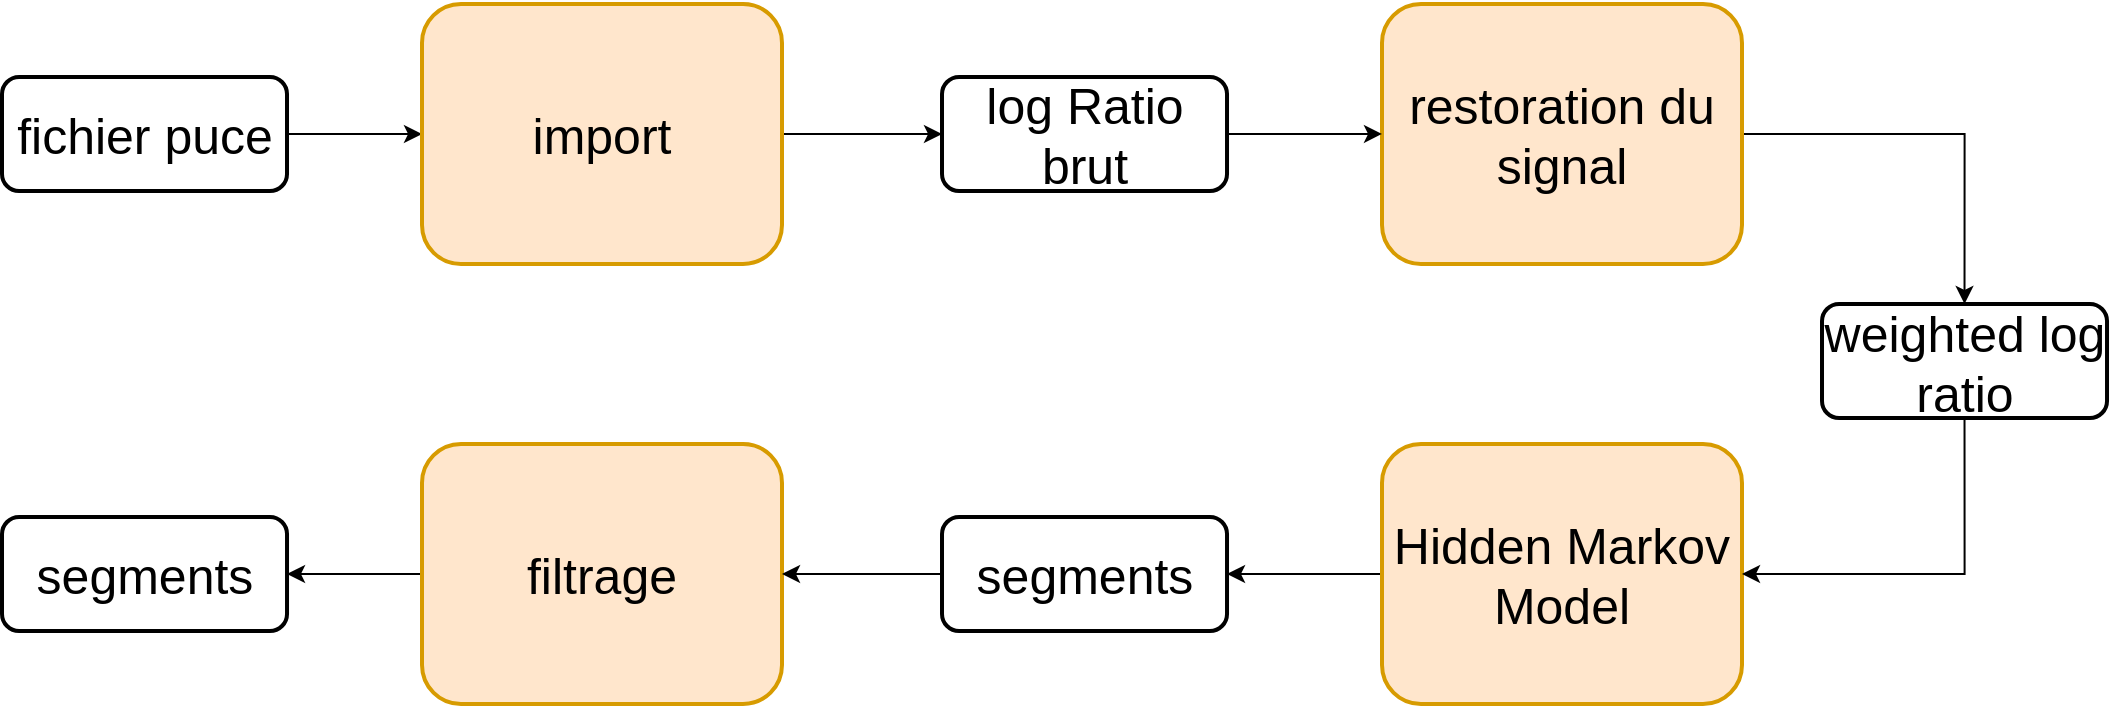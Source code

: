<mxfile version="18.1.1" type="device"><diagram id="C5RBs43oDa-KdzZeNtuy" name="Page-1"><mxGraphModel dx="44" dy="542" grid="1" gridSize="10" guides="1" tooltips="1" connect="1" arrows="1" fold="1" page="0" pageScale="1" pageWidth="827" pageHeight="1169" math="0" shadow="0"><root><mxCell id="WIyWlLk6GJQsqaUBKTNV-0"/><mxCell id="WIyWlLk6GJQsqaUBKTNV-1" parent="WIyWlLk6GJQsqaUBKTNV-0"/><mxCell id="WGFOL4mzrwTQaC1ltKRM-14" style="edgeStyle=orthogonalEdgeStyle;rounded=0;orthogonalLoop=1;jettySize=auto;html=1;exitX=1;exitY=0.5;exitDx=0;exitDy=0;entryX=0;entryY=0.5;entryDx=0;entryDy=0;" parent="WIyWlLk6GJQsqaUBKTNV-1" edge="1"><mxGeometry relative="1" as="geometry"><mxPoint x="3310.005" y="958.511" as="targetPoint"/></mxGeometry></mxCell><mxCell id="WGFOL4mzrwTQaC1ltKRM-2" style="edgeStyle=orthogonalEdgeStyle;rounded=0;orthogonalLoop=1;jettySize=auto;html=1;exitX=1;exitY=0.5;exitDx=0;exitDy=0;entryX=0;entryY=0.5;entryDx=0;entryDy=0;" parent="WIyWlLk6GJQsqaUBKTNV-1" edge="1"><mxGeometry relative="1" as="geometry"><mxPoint x="3110" y="796.805" as="targetPoint"/></mxGeometry></mxCell><mxCell id="WGFOL4mzrwTQaC1ltKRM-16" style="edgeStyle=orthogonalEdgeStyle;rounded=0;orthogonalLoop=1;jettySize=auto;html=1;exitX=1;exitY=0.5;exitDx=0;exitDy=0;entryX=0;entryY=0.5;entryDx=0;entryDy=0;" parent="WIyWlLk6GJQsqaUBKTNV-1" edge="1"><mxGeometry relative="1" as="geometry"><mxPoint x="4970" y="825" as="sourcePoint"/></mxGeometry></mxCell><mxCell id="wzF6eiaHb_iOGBfWOQUi-49" style="edgeStyle=orthogonalEdgeStyle;rounded=0;orthogonalLoop=1;jettySize=auto;html=1;exitX=1;exitY=0.5;exitDx=0;exitDy=0;entryX=0.5;entryY=0;entryDx=0;entryDy=0;" edge="1" parent="WIyWlLk6GJQsqaUBKTNV-1" source="wzF6eiaHb_iOGBfWOQUi-1" target="wzF6eiaHb_iOGBfWOQUi-11"><mxGeometry relative="1" as="geometry"/></mxCell><mxCell id="wzF6eiaHb_iOGBfWOQUi-1" value="restoration du signal" style="rounded=1;whiteSpace=wrap;html=1;shadow=0;fontFamily=Helvetica;fontSize=25;fontColor=default;align=center;strokeColor=#d79b00;strokeWidth=2;fillColor=#ffe6cc;" vertex="1" parent="WIyWlLk6GJQsqaUBKTNV-1"><mxGeometry x="3840.0" y="1339.99" width="180" height="130" as="geometry"/></mxCell><mxCell id="wzF6eiaHb_iOGBfWOQUi-2" style="edgeStyle=orthogonalEdgeStyle;rounded=0;orthogonalLoop=1;jettySize=auto;html=1;entryX=0;entryY=0.5;entryDx=0;entryDy=0;fontSize=25;" edge="1" parent="WIyWlLk6GJQsqaUBKTNV-1" source="wzF6eiaHb_iOGBfWOQUi-3" target="wzF6eiaHb_iOGBfWOQUi-7"><mxGeometry relative="1" as="geometry"><mxPoint x="3260.01" y="1253.625" as="targetPoint"/></mxGeometry></mxCell><mxCell id="wzF6eiaHb_iOGBfWOQUi-3" value="fichier puce" style="rounded=1;whiteSpace=wrap;html=1;fontSize=25;glass=0;strokeWidth=2;shadow=0;aspect=fixed;" vertex="1" parent="WIyWlLk6GJQsqaUBKTNV-1"><mxGeometry x="3150" y="1376.504" width="142.507" height="57.003" as="geometry"/></mxCell><mxCell id="wzF6eiaHb_iOGBfWOQUi-47" style="edgeStyle=orthogonalEdgeStyle;rounded=0;orthogonalLoop=1;jettySize=auto;html=1;entryX=1;entryY=0.5;entryDx=0;entryDy=0;" edge="1" parent="WIyWlLk6GJQsqaUBKTNV-1" source="wzF6eiaHb_iOGBfWOQUi-5" target="wzF6eiaHb_iOGBfWOQUi-26"><mxGeometry relative="1" as="geometry"/></mxCell><mxCell id="wzF6eiaHb_iOGBfWOQUi-5" value="Hidden Markov Model" style="rounded=1;whiteSpace=wrap;html=1;shadow=0;fontFamily=Helvetica;fontSize=25;fontColor=default;align=center;strokeColor=#d79b00;strokeWidth=2;fillColor=#ffe6cc;" vertex="1" parent="WIyWlLk6GJQsqaUBKTNV-1"><mxGeometry x="3840.0" y="1560" width="180" height="130" as="geometry"/></mxCell><mxCell id="wzF6eiaHb_iOGBfWOQUi-6" style="edgeStyle=orthogonalEdgeStyle;rounded=0;orthogonalLoop=1;jettySize=auto;html=1;exitX=1;exitY=0.5;exitDx=0;exitDy=0;entryX=0;entryY=0.5;entryDx=0;entryDy=0;fontSize=25;" edge="1" parent="WIyWlLk6GJQsqaUBKTNV-1" source="wzF6eiaHb_iOGBfWOQUi-7" target="wzF6eiaHb_iOGBfWOQUi-9"><mxGeometry relative="1" as="geometry"/></mxCell><mxCell id="wzF6eiaHb_iOGBfWOQUi-7" value="import" style="rounded=1;whiteSpace=wrap;html=1;shadow=0;fontFamily=Helvetica;fontSize=25;fontColor=default;align=center;strokeColor=#d79b00;strokeWidth=2;fillColor=#ffe6cc;" vertex="1" parent="WIyWlLk6GJQsqaUBKTNV-1"><mxGeometry x="3360.0" y="1340" width="180" height="130" as="geometry"/></mxCell><mxCell id="wzF6eiaHb_iOGBfWOQUi-8" style="edgeStyle=orthogonalEdgeStyle;rounded=0;orthogonalLoop=1;jettySize=auto;html=1;exitX=1;exitY=0.5;exitDx=0;exitDy=0;entryX=0;entryY=0.5;entryDx=0;entryDy=0;fontSize=25;" edge="1" parent="WIyWlLk6GJQsqaUBKTNV-1" source="wzF6eiaHb_iOGBfWOQUi-9" target="wzF6eiaHb_iOGBfWOQUi-1"><mxGeometry relative="1" as="geometry"/></mxCell><mxCell id="wzF6eiaHb_iOGBfWOQUi-9" value="log Ratio brut" style="rounded=1;whiteSpace=wrap;html=1;fontSize=25;glass=0;strokeWidth=2;shadow=0;aspect=fixed;" vertex="1" parent="WIyWlLk6GJQsqaUBKTNV-1"><mxGeometry x="3620.005" y="1376.5" width="142.507" height="57.003" as="geometry"/></mxCell><mxCell id="wzF6eiaHb_iOGBfWOQUi-51" style="edgeStyle=orthogonalEdgeStyle;rounded=0;orthogonalLoop=1;jettySize=auto;html=1;exitX=0.5;exitY=1;exitDx=0;exitDy=0;entryX=1;entryY=0.5;entryDx=0;entryDy=0;" edge="1" parent="WIyWlLk6GJQsqaUBKTNV-1" source="wzF6eiaHb_iOGBfWOQUi-11" target="wzF6eiaHb_iOGBfWOQUi-5"><mxGeometry relative="1" as="geometry"/></mxCell><mxCell id="wzF6eiaHb_iOGBfWOQUi-11" value="weighted log ratio" style="rounded=1;whiteSpace=wrap;html=1;fontSize=25;glass=0;strokeWidth=2;shadow=0;aspect=fixed;" vertex="1" parent="WIyWlLk6GJQsqaUBKTNV-1"><mxGeometry x="4060.005" y="1490" width="142.507" height="57.003" as="geometry"/></mxCell><mxCell id="wzF6eiaHb_iOGBfWOQUi-12" style="edgeStyle=orthogonalEdgeStyle;rounded=0;orthogonalLoop=1;jettySize=auto;html=1;entryX=1;entryY=0.5;entryDx=0;entryDy=0;fontSize=25;exitX=0;exitY=0.5;exitDx=0;exitDy=0;" edge="1" parent="WIyWlLk6GJQsqaUBKTNV-1" source="wzF6eiaHb_iOGBfWOQUi-13" target="wzF6eiaHb_iOGBfWOQUi-19"><mxGeometry relative="1" as="geometry"><mxPoint x="3882.51" y="1700" as="sourcePoint"/></mxGeometry></mxCell><mxCell id="wzF6eiaHb_iOGBfWOQUi-13" value="filtrage" style="rounded=1;whiteSpace=wrap;html=1;shadow=0;fontFamily=Helvetica;fontSize=25;fontColor=default;align=center;strokeColor=#d79b00;strokeWidth=2;fillColor=#ffe6cc;" vertex="1" parent="WIyWlLk6GJQsqaUBKTNV-1"><mxGeometry x="3360" y="1560" width="180" height="130" as="geometry"/></mxCell><mxCell id="wzF6eiaHb_iOGBfWOQUi-19" value="segments" style="rounded=1;whiteSpace=wrap;html=1;fontSize=25;glass=0;strokeWidth=2;shadow=0;aspect=fixed;" vertex="1" parent="WIyWlLk6GJQsqaUBKTNV-1"><mxGeometry x="3150.005" y="1596.5" width="142.507" height="57.003" as="geometry"/></mxCell><mxCell id="wzF6eiaHb_iOGBfWOQUi-46" style="edgeStyle=orthogonalEdgeStyle;rounded=0;orthogonalLoop=1;jettySize=auto;html=1;entryX=1;entryY=0.5;entryDx=0;entryDy=0;" edge="1" parent="WIyWlLk6GJQsqaUBKTNV-1" source="wzF6eiaHb_iOGBfWOQUi-26" target="wzF6eiaHb_iOGBfWOQUi-13"><mxGeometry relative="1" as="geometry"/></mxCell><mxCell id="wzF6eiaHb_iOGBfWOQUi-26" value="segments" style="rounded=1;whiteSpace=wrap;html=1;fontSize=25;glass=0;strokeWidth=2;shadow=0;aspect=fixed;" vertex="1" parent="WIyWlLk6GJQsqaUBKTNV-1"><mxGeometry x="3620.005" y="1596.5" width="142.507" height="57.003" as="geometry"/></mxCell></root></mxGraphModel></diagram></mxfile>